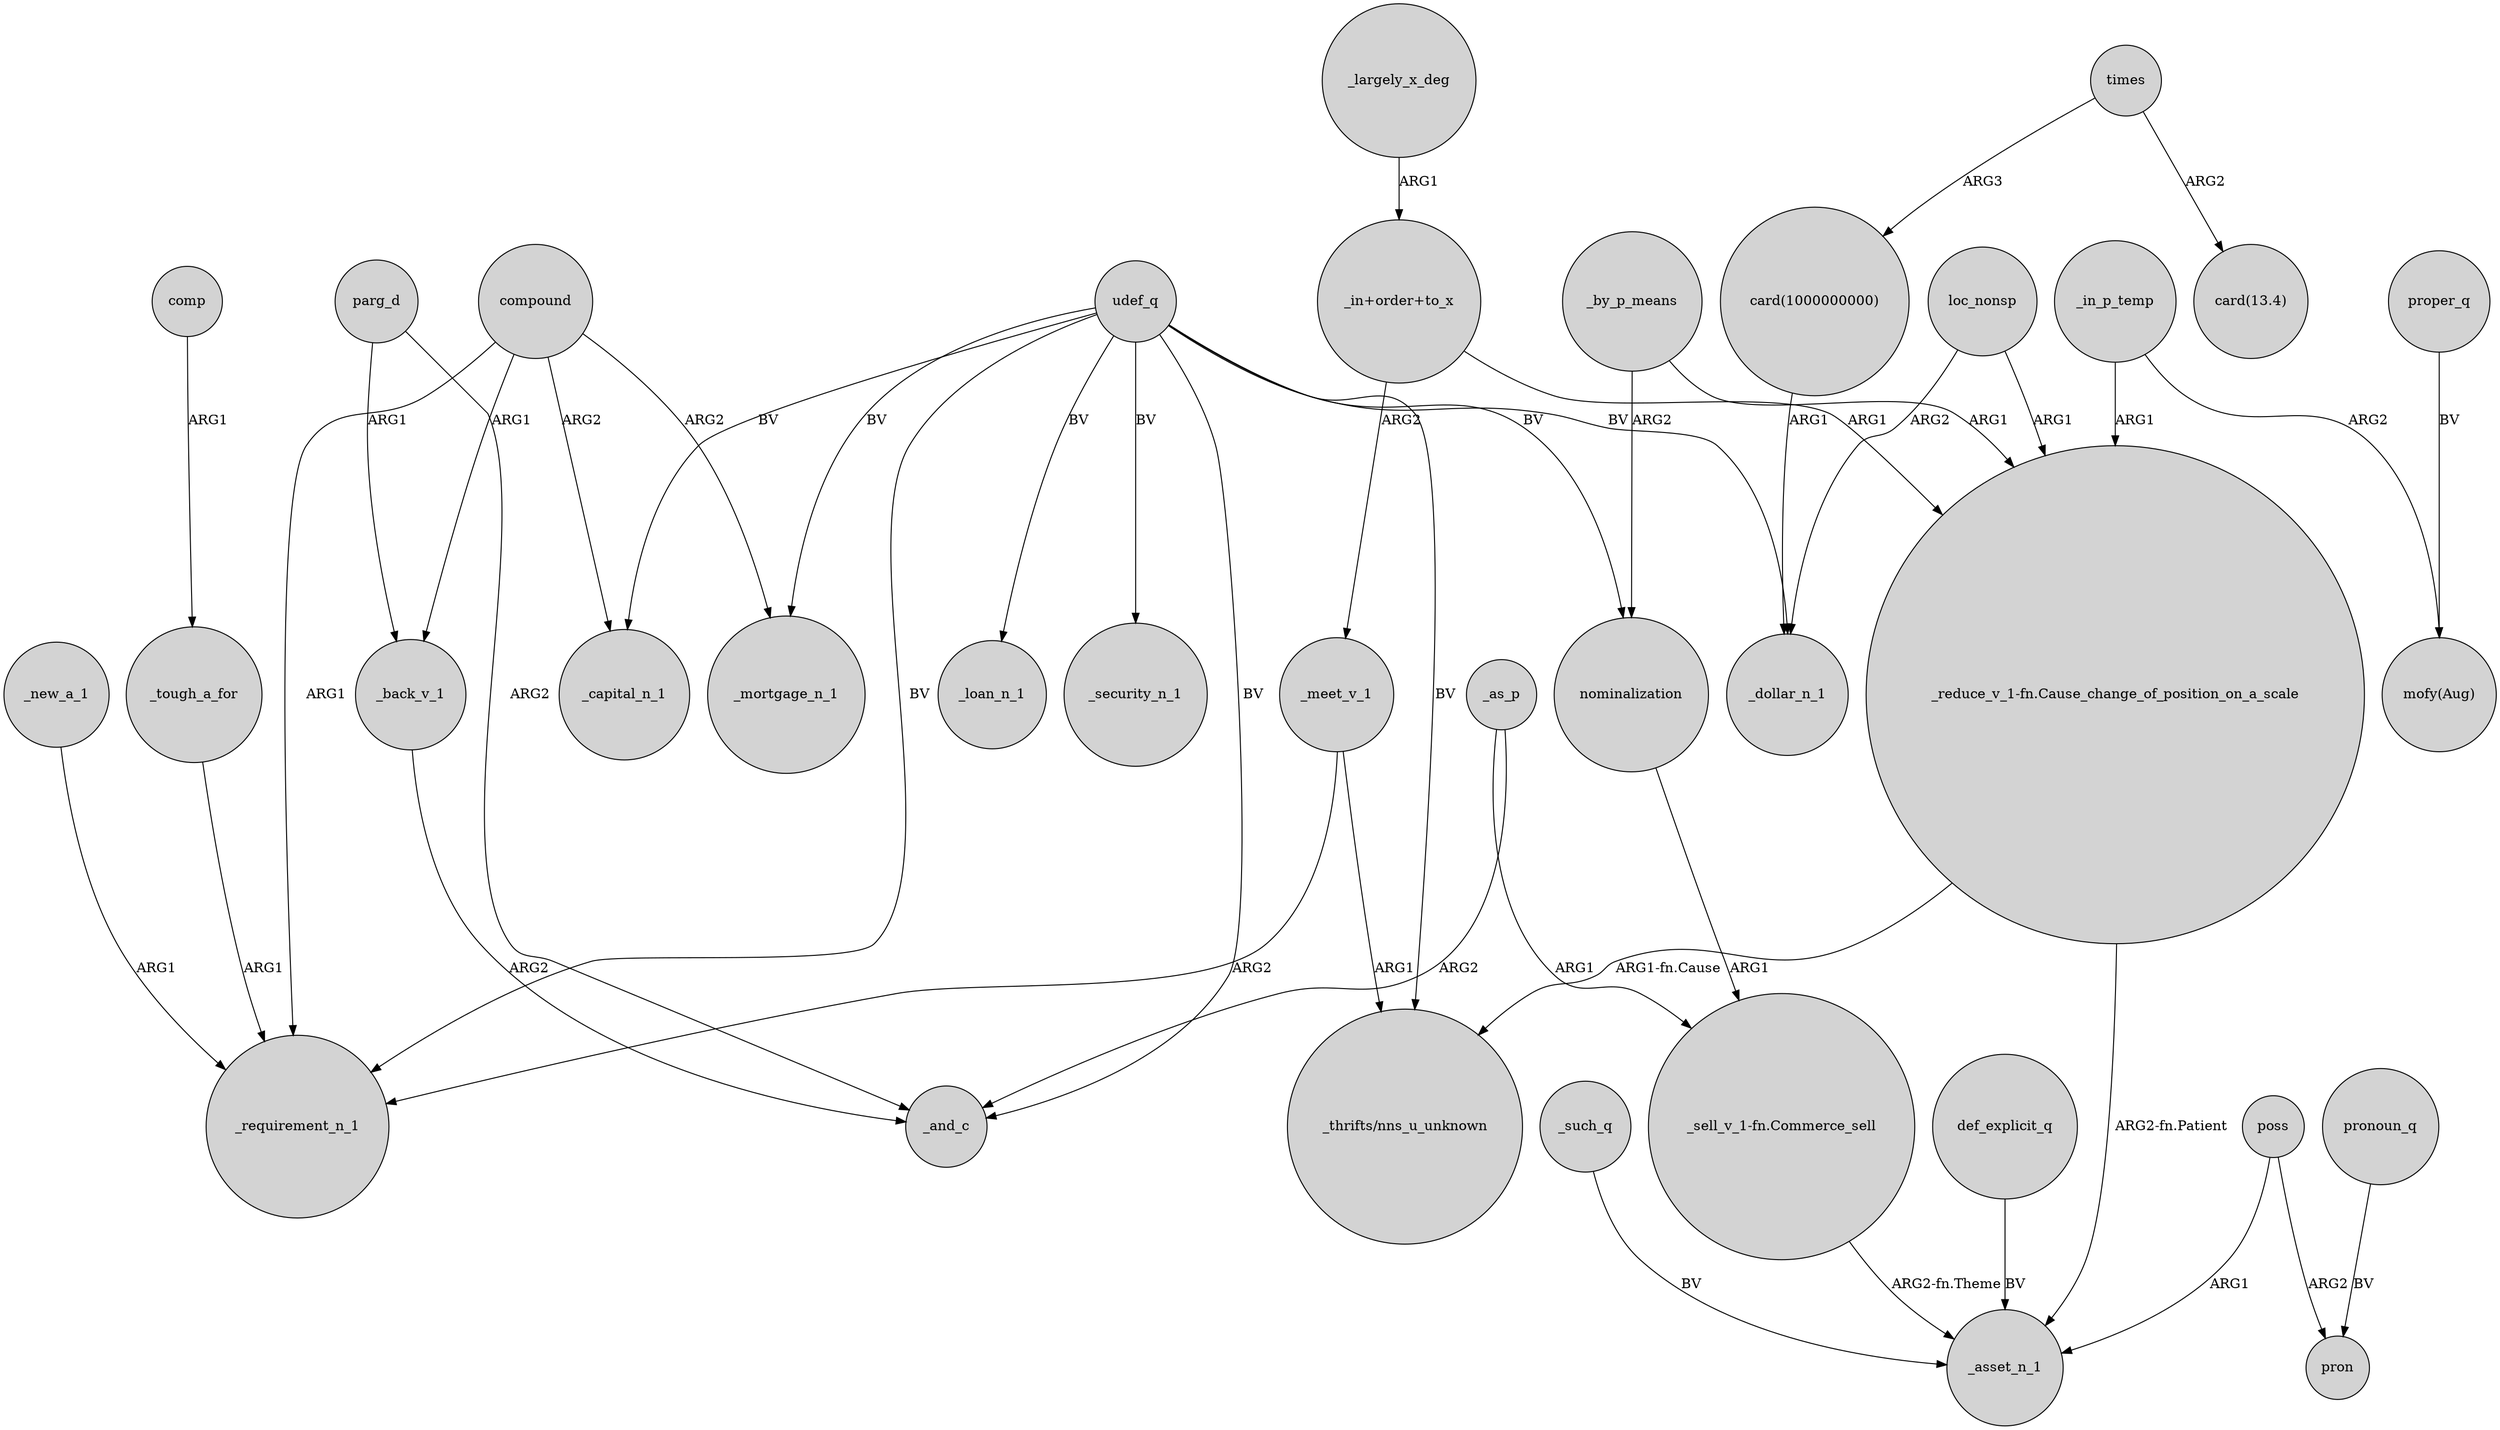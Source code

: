 digraph {
	node [shape=circle style=filled]
	_largely_x_deg -> "_in+order+to_x" [label=ARG1]
	"_reduce_v_1-fn.Cause_change_of_position_on_a_scale" -> "_thrifts/nns_u_unknown" [label="ARG1-fn.Cause"]
	def_explicit_q -> _asset_n_1 [label=BV]
	"_in+order+to_x" -> _meet_v_1 [label=ARG2]
	compound -> _capital_n_1 [label=ARG2]
	_by_p_means -> nominalization [label=ARG2]
	udef_q -> _requirement_n_1 [label=BV]
	poss -> pron [label=ARG2]
	udef_q -> _mortgage_n_1 [label=BV]
	udef_q -> "_thrifts/nns_u_unknown" [label=BV]
	_meet_v_1 -> _requirement_n_1 [label=ARG2]
	udef_q -> _loan_n_1 [label=BV]
	compound -> _back_v_1 [label=ARG1]
	compound -> _mortgage_n_1 [label=ARG2]
	"_reduce_v_1-fn.Cause_change_of_position_on_a_scale" -> _asset_n_1 [label="ARG2-fn.Patient"]
	loc_nonsp -> _dollar_n_1 [label=ARG2]
	loc_nonsp -> "_reduce_v_1-fn.Cause_change_of_position_on_a_scale" [label=ARG1]
	_meet_v_1 -> "_thrifts/nns_u_unknown" [label=ARG1]
	_such_q -> _asset_n_1 [label=BV]
	parg_d -> _and_c [label=ARG2]
	_in_p_temp -> "_reduce_v_1-fn.Cause_change_of_position_on_a_scale" [label=ARG1]
	times -> "card(1000000000)" [label=ARG3]
	_by_p_means -> "_reduce_v_1-fn.Cause_change_of_position_on_a_scale" [label=ARG1]
	"_sell_v_1-fn.Commerce_sell" -> _asset_n_1 [label="ARG2-fn.Theme"]
	pronoun_q -> pron [label=BV]
	"_in+order+to_x" -> "_reduce_v_1-fn.Cause_change_of_position_on_a_scale" [label=ARG1]
	nominalization -> "_sell_v_1-fn.Commerce_sell" [label=ARG1]
	_in_p_temp -> "mofy(Aug)" [label=ARG2]
	proper_q -> "mofy(Aug)" [label=BV]
	_back_v_1 -> _and_c [label=ARG2]
	_new_a_1 -> _requirement_n_1 [label=ARG1]
	_tough_a_for -> _requirement_n_1 [label=ARG1]
	udef_q -> nominalization [label=BV]
	parg_d -> _back_v_1 [label=ARG1]
	_as_p -> _and_c [label=ARG2]
	times -> "card(13.4)" [label=ARG2]
	compound -> _requirement_n_1 [label=ARG1]
	_as_p -> "_sell_v_1-fn.Commerce_sell" [label=ARG1]
	poss -> _asset_n_1 [label=ARG1]
	comp -> _tough_a_for [label=ARG1]
	"card(1000000000)" -> _dollar_n_1 [label=ARG1]
	udef_q -> _and_c [label=BV]
	udef_q -> _dollar_n_1 [label=BV]
	udef_q -> _security_n_1 [label=BV]
	udef_q -> _capital_n_1 [label=BV]
}

